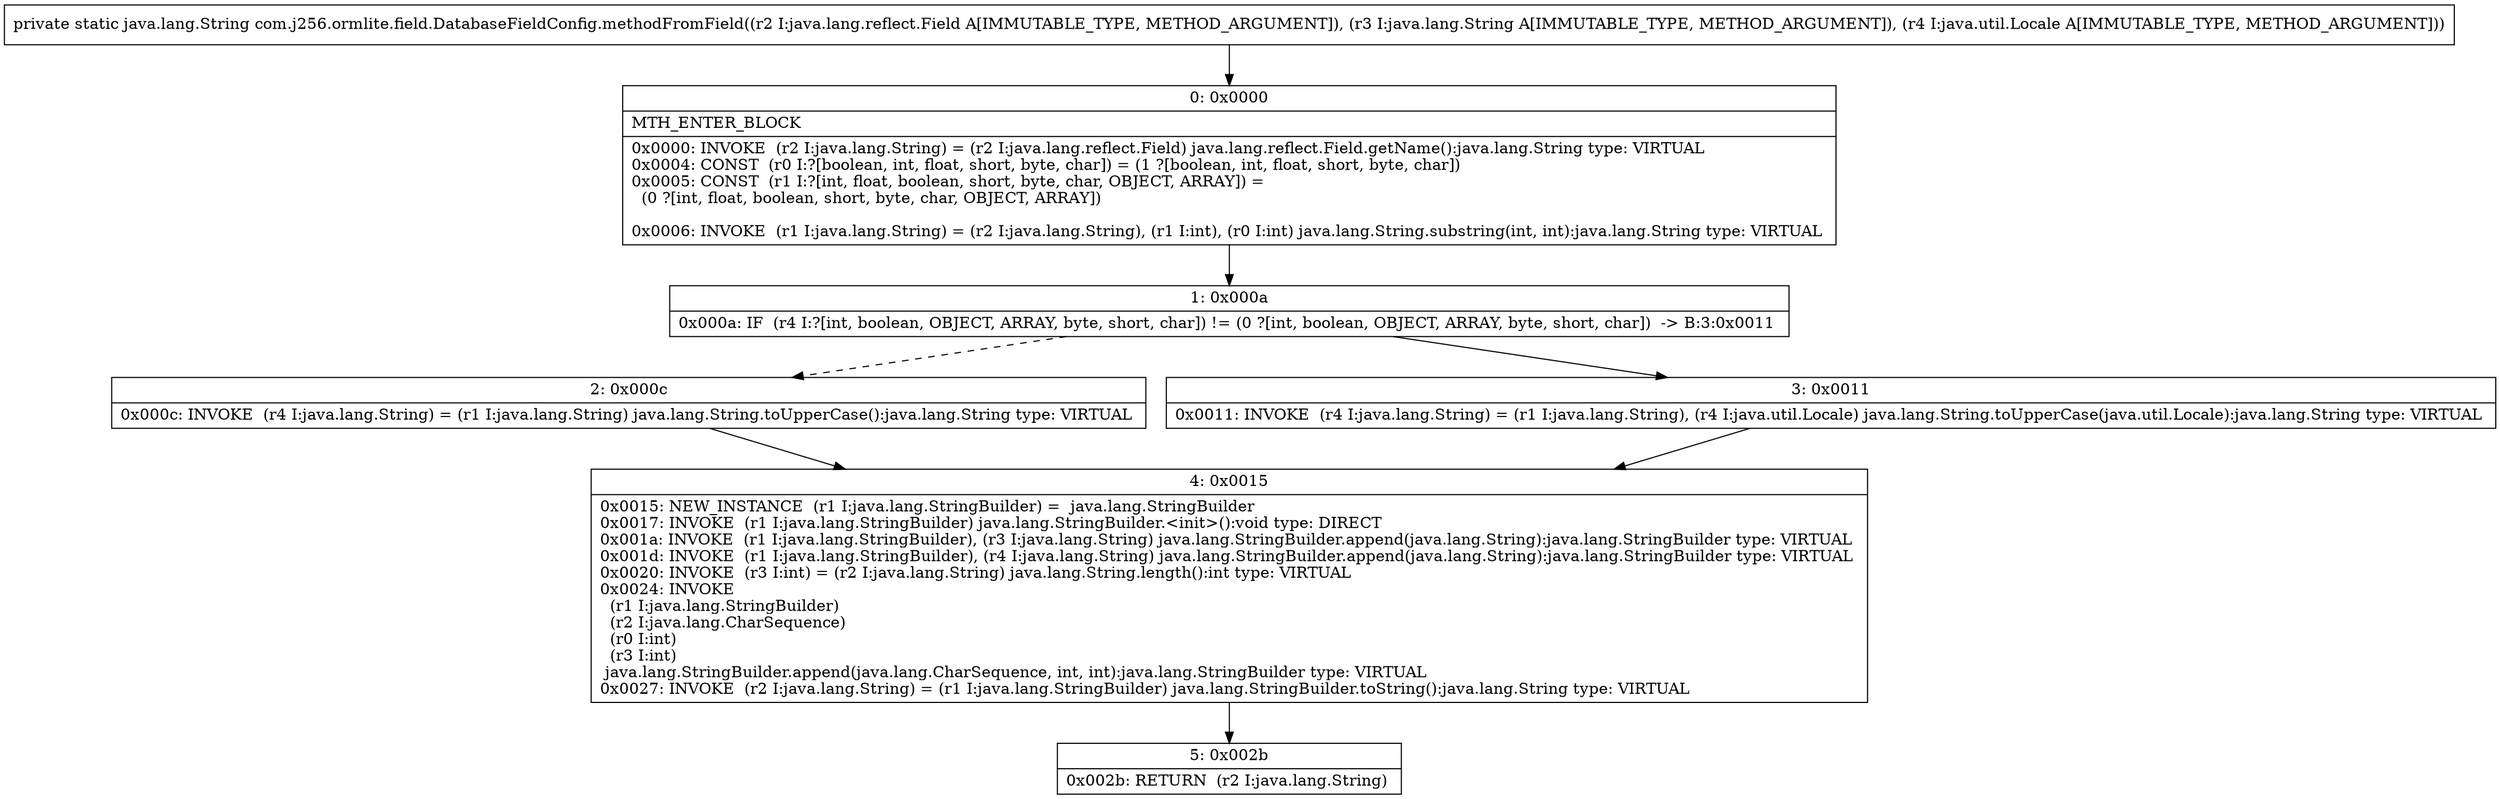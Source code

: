 digraph "CFG forcom.j256.ormlite.field.DatabaseFieldConfig.methodFromField(Ljava\/lang\/reflect\/Field;Ljava\/lang\/String;Ljava\/util\/Locale;)Ljava\/lang\/String;" {
Node_0 [shape=record,label="{0\:\ 0x0000|MTH_ENTER_BLOCK\l|0x0000: INVOKE  (r2 I:java.lang.String) = (r2 I:java.lang.reflect.Field) java.lang.reflect.Field.getName():java.lang.String type: VIRTUAL \l0x0004: CONST  (r0 I:?[boolean, int, float, short, byte, char]) = (1 ?[boolean, int, float, short, byte, char]) \l0x0005: CONST  (r1 I:?[int, float, boolean, short, byte, char, OBJECT, ARRAY]) = \l  (0 ?[int, float, boolean, short, byte, char, OBJECT, ARRAY])\l \l0x0006: INVOKE  (r1 I:java.lang.String) = (r2 I:java.lang.String), (r1 I:int), (r0 I:int) java.lang.String.substring(int, int):java.lang.String type: VIRTUAL \l}"];
Node_1 [shape=record,label="{1\:\ 0x000a|0x000a: IF  (r4 I:?[int, boolean, OBJECT, ARRAY, byte, short, char]) != (0 ?[int, boolean, OBJECT, ARRAY, byte, short, char])  \-\> B:3:0x0011 \l}"];
Node_2 [shape=record,label="{2\:\ 0x000c|0x000c: INVOKE  (r4 I:java.lang.String) = (r1 I:java.lang.String) java.lang.String.toUpperCase():java.lang.String type: VIRTUAL \l}"];
Node_3 [shape=record,label="{3\:\ 0x0011|0x0011: INVOKE  (r4 I:java.lang.String) = (r1 I:java.lang.String), (r4 I:java.util.Locale) java.lang.String.toUpperCase(java.util.Locale):java.lang.String type: VIRTUAL \l}"];
Node_4 [shape=record,label="{4\:\ 0x0015|0x0015: NEW_INSTANCE  (r1 I:java.lang.StringBuilder) =  java.lang.StringBuilder \l0x0017: INVOKE  (r1 I:java.lang.StringBuilder) java.lang.StringBuilder.\<init\>():void type: DIRECT \l0x001a: INVOKE  (r1 I:java.lang.StringBuilder), (r3 I:java.lang.String) java.lang.StringBuilder.append(java.lang.String):java.lang.StringBuilder type: VIRTUAL \l0x001d: INVOKE  (r1 I:java.lang.StringBuilder), (r4 I:java.lang.String) java.lang.StringBuilder.append(java.lang.String):java.lang.StringBuilder type: VIRTUAL \l0x0020: INVOKE  (r3 I:int) = (r2 I:java.lang.String) java.lang.String.length():int type: VIRTUAL \l0x0024: INVOKE  \l  (r1 I:java.lang.StringBuilder)\l  (r2 I:java.lang.CharSequence)\l  (r0 I:int)\l  (r3 I:int)\l java.lang.StringBuilder.append(java.lang.CharSequence, int, int):java.lang.StringBuilder type: VIRTUAL \l0x0027: INVOKE  (r2 I:java.lang.String) = (r1 I:java.lang.StringBuilder) java.lang.StringBuilder.toString():java.lang.String type: VIRTUAL \l}"];
Node_5 [shape=record,label="{5\:\ 0x002b|0x002b: RETURN  (r2 I:java.lang.String) \l}"];
MethodNode[shape=record,label="{private static java.lang.String com.j256.ormlite.field.DatabaseFieldConfig.methodFromField((r2 I:java.lang.reflect.Field A[IMMUTABLE_TYPE, METHOD_ARGUMENT]), (r3 I:java.lang.String A[IMMUTABLE_TYPE, METHOD_ARGUMENT]), (r4 I:java.util.Locale A[IMMUTABLE_TYPE, METHOD_ARGUMENT])) }"];
MethodNode -> Node_0;
Node_0 -> Node_1;
Node_1 -> Node_2[style=dashed];
Node_1 -> Node_3;
Node_2 -> Node_4;
Node_3 -> Node_4;
Node_4 -> Node_5;
}


